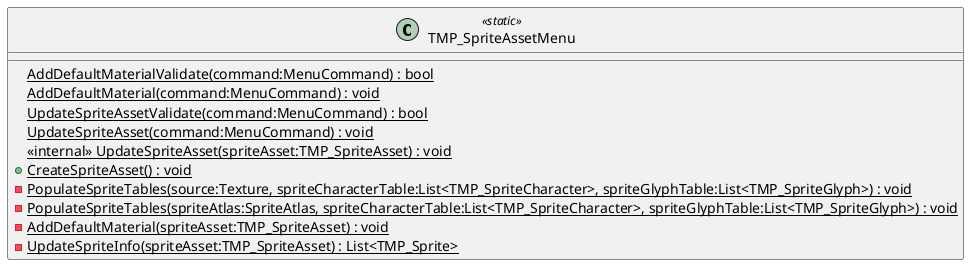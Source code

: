 @startuml
class TMP_SpriteAssetMenu <<static>> {
    {static} AddDefaultMaterialValidate(command:MenuCommand) : bool
    {static} AddDefaultMaterial(command:MenuCommand) : void
    {static} UpdateSpriteAssetValidate(command:MenuCommand) : bool
    {static} UpdateSpriteAsset(command:MenuCommand) : void
    <<internal>> {static} UpdateSpriteAsset(spriteAsset:TMP_SpriteAsset) : void
    + {static} CreateSpriteAsset() : void
    - {static} PopulateSpriteTables(source:Texture, spriteCharacterTable:List<TMP_SpriteCharacter>, spriteGlyphTable:List<TMP_SpriteGlyph>) : void
    - {static} PopulateSpriteTables(spriteAtlas:SpriteAtlas, spriteCharacterTable:List<TMP_SpriteCharacter>, spriteGlyphTable:List<TMP_SpriteGlyph>) : void
    - {static} AddDefaultMaterial(spriteAsset:TMP_SpriteAsset) : void
    - {static} UpdateSpriteInfo(spriteAsset:TMP_SpriteAsset) : List<TMP_Sprite>
}
@enduml
